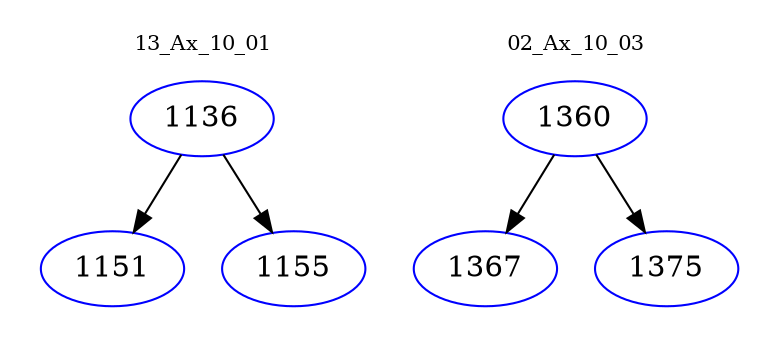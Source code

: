 digraph{
subgraph cluster_0 {
color = white
label = "13_Ax_10_01";
fontsize=10;
T0_1136 [label="1136", color="blue"]
T0_1136 -> T0_1151 [color="black"]
T0_1151 [label="1151", color="blue"]
T0_1136 -> T0_1155 [color="black"]
T0_1155 [label="1155", color="blue"]
}
subgraph cluster_1 {
color = white
label = "02_Ax_10_03";
fontsize=10;
T1_1360 [label="1360", color="blue"]
T1_1360 -> T1_1367 [color="black"]
T1_1367 [label="1367", color="blue"]
T1_1360 -> T1_1375 [color="black"]
T1_1375 [label="1375", color="blue"]
}
}
